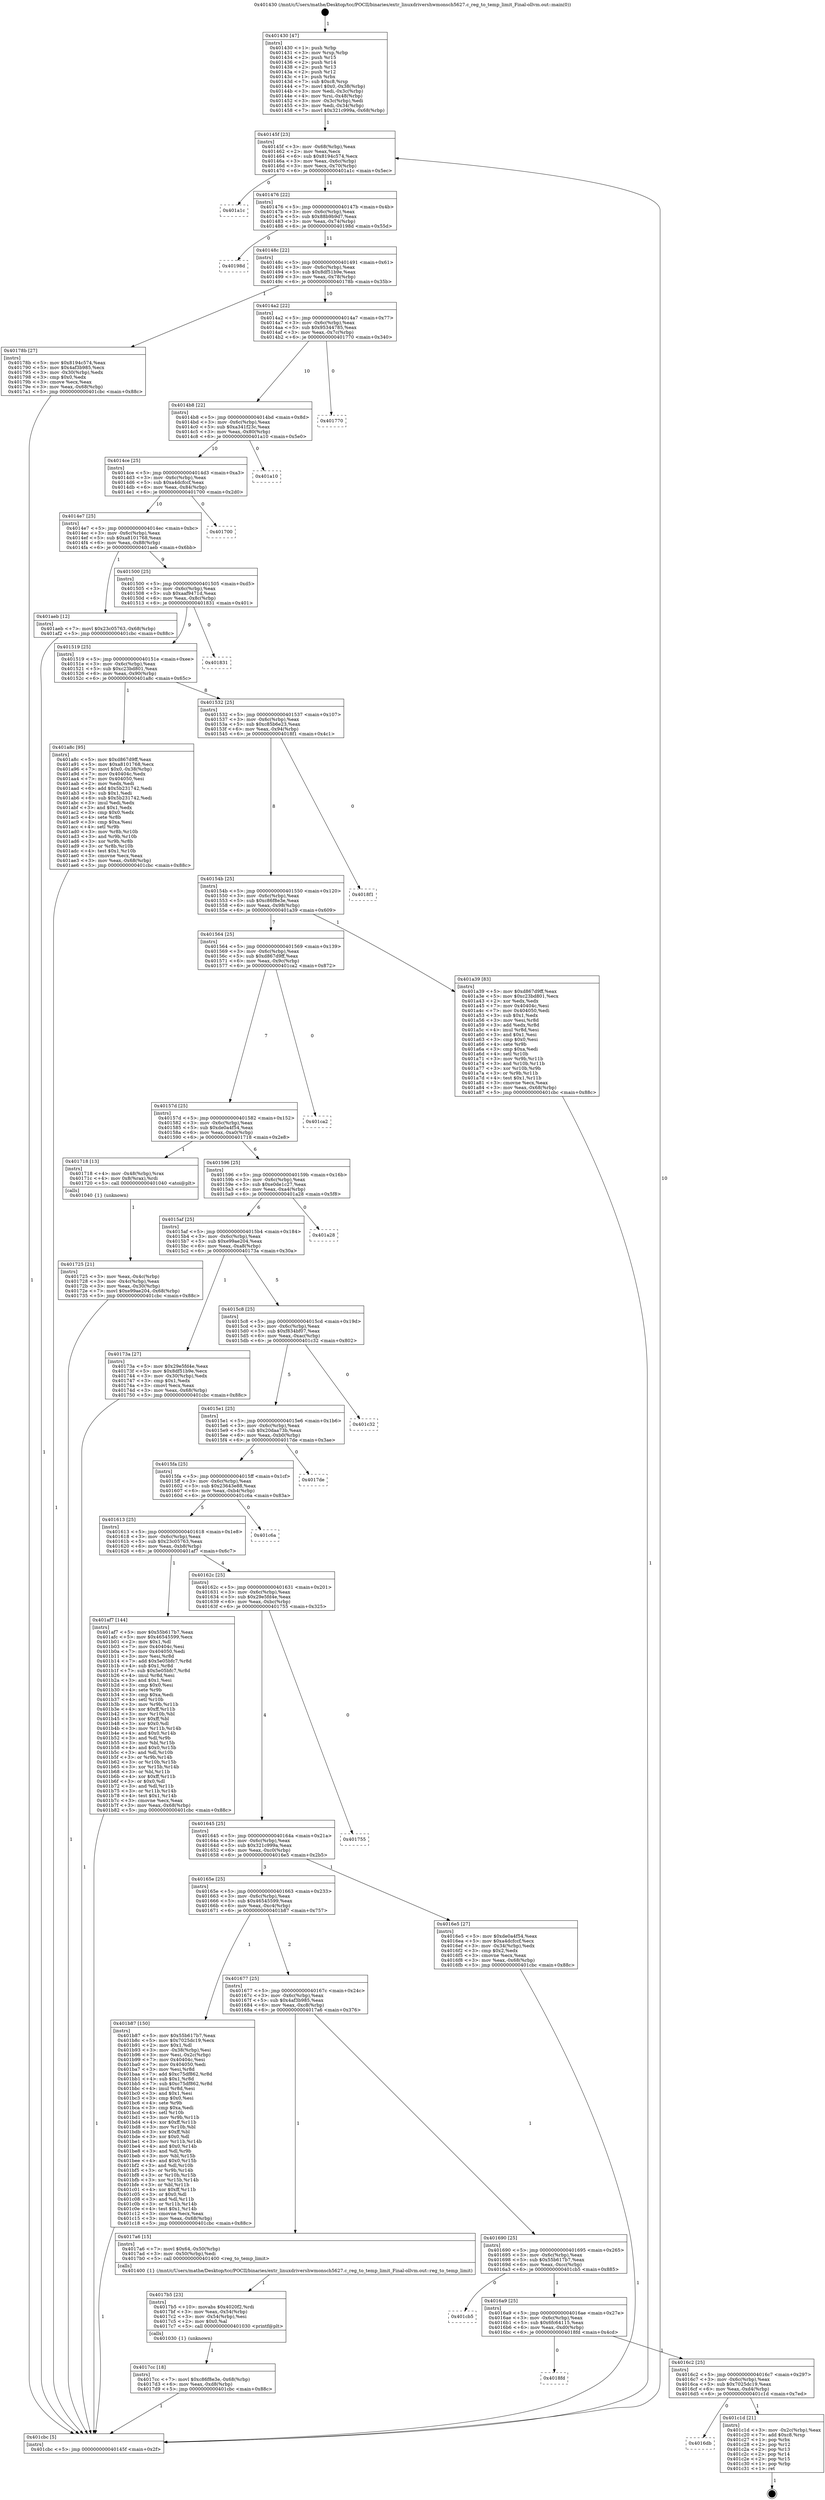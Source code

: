 digraph "0x401430" {
  label = "0x401430 (/mnt/c/Users/mathe/Desktop/tcc/POCII/binaries/extr_linuxdrivershwmonsch5627.c_reg_to_temp_limit_Final-ollvm.out::main(0))"
  labelloc = "t"
  node[shape=record]

  Entry [label="",width=0.3,height=0.3,shape=circle,fillcolor=black,style=filled]
  "0x40145f" [label="{
     0x40145f [23]\l
     | [instrs]\l
     &nbsp;&nbsp;0x40145f \<+3\>: mov -0x68(%rbp),%eax\l
     &nbsp;&nbsp;0x401462 \<+2\>: mov %eax,%ecx\l
     &nbsp;&nbsp;0x401464 \<+6\>: sub $0x8194c574,%ecx\l
     &nbsp;&nbsp;0x40146a \<+3\>: mov %eax,-0x6c(%rbp)\l
     &nbsp;&nbsp;0x40146d \<+3\>: mov %ecx,-0x70(%rbp)\l
     &nbsp;&nbsp;0x401470 \<+6\>: je 0000000000401a1c \<main+0x5ec\>\l
  }"]
  "0x401a1c" [label="{
     0x401a1c\l
  }", style=dashed]
  "0x401476" [label="{
     0x401476 [22]\l
     | [instrs]\l
     &nbsp;&nbsp;0x401476 \<+5\>: jmp 000000000040147b \<main+0x4b\>\l
     &nbsp;&nbsp;0x40147b \<+3\>: mov -0x6c(%rbp),%eax\l
     &nbsp;&nbsp;0x40147e \<+5\>: sub $0x88b9b9d7,%eax\l
     &nbsp;&nbsp;0x401483 \<+3\>: mov %eax,-0x74(%rbp)\l
     &nbsp;&nbsp;0x401486 \<+6\>: je 000000000040198d \<main+0x55d\>\l
  }"]
  Exit [label="",width=0.3,height=0.3,shape=circle,fillcolor=black,style=filled,peripheries=2]
  "0x40198d" [label="{
     0x40198d\l
  }", style=dashed]
  "0x40148c" [label="{
     0x40148c [22]\l
     | [instrs]\l
     &nbsp;&nbsp;0x40148c \<+5\>: jmp 0000000000401491 \<main+0x61\>\l
     &nbsp;&nbsp;0x401491 \<+3\>: mov -0x6c(%rbp),%eax\l
     &nbsp;&nbsp;0x401494 \<+5\>: sub $0x8df51b9e,%eax\l
     &nbsp;&nbsp;0x401499 \<+3\>: mov %eax,-0x78(%rbp)\l
     &nbsp;&nbsp;0x40149c \<+6\>: je 000000000040178b \<main+0x35b\>\l
  }"]
  "0x4016db" [label="{
     0x4016db\l
  }", style=dashed]
  "0x40178b" [label="{
     0x40178b [27]\l
     | [instrs]\l
     &nbsp;&nbsp;0x40178b \<+5\>: mov $0x8194c574,%eax\l
     &nbsp;&nbsp;0x401790 \<+5\>: mov $0x4af3b985,%ecx\l
     &nbsp;&nbsp;0x401795 \<+3\>: mov -0x30(%rbp),%edx\l
     &nbsp;&nbsp;0x401798 \<+3\>: cmp $0x0,%edx\l
     &nbsp;&nbsp;0x40179b \<+3\>: cmove %ecx,%eax\l
     &nbsp;&nbsp;0x40179e \<+3\>: mov %eax,-0x68(%rbp)\l
     &nbsp;&nbsp;0x4017a1 \<+5\>: jmp 0000000000401cbc \<main+0x88c\>\l
  }"]
  "0x4014a2" [label="{
     0x4014a2 [22]\l
     | [instrs]\l
     &nbsp;&nbsp;0x4014a2 \<+5\>: jmp 00000000004014a7 \<main+0x77\>\l
     &nbsp;&nbsp;0x4014a7 \<+3\>: mov -0x6c(%rbp),%eax\l
     &nbsp;&nbsp;0x4014aa \<+5\>: sub $0x95344785,%eax\l
     &nbsp;&nbsp;0x4014af \<+3\>: mov %eax,-0x7c(%rbp)\l
     &nbsp;&nbsp;0x4014b2 \<+6\>: je 0000000000401770 \<main+0x340\>\l
  }"]
  "0x401c1d" [label="{
     0x401c1d [21]\l
     | [instrs]\l
     &nbsp;&nbsp;0x401c1d \<+3\>: mov -0x2c(%rbp),%eax\l
     &nbsp;&nbsp;0x401c20 \<+7\>: add $0xc8,%rsp\l
     &nbsp;&nbsp;0x401c27 \<+1\>: pop %rbx\l
     &nbsp;&nbsp;0x401c28 \<+2\>: pop %r12\l
     &nbsp;&nbsp;0x401c2a \<+2\>: pop %r13\l
     &nbsp;&nbsp;0x401c2c \<+2\>: pop %r14\l
     &nbsp;&nbsp;0x401c2e \<+2\>: pop %r15\l
     &nbsp;&nbsp;0x401c30 \<+1\>: pop %rbp\l
     &nbsp;&nbsp;0x401c31 \<+1\>: ret\l
  }"]
  "0x401770" [label="{
     0x401770\l
  }", style=dashed]
  "0x4014b8" [label="{
     0x4014b8 [22]\l
     | [instrs]\l
     &nbsp;&nbsp;0x4014b8 \<+5\>: jmp 00000000004014bd \<main+0x8d\>\l
     &nbsp;&nbsp;0x4014bd \<+3\>: mov -0x6c(%rbp),%eax\l
     &nbsp;&nbsp;0x4014c0 \<+5\>: sub $0xa341f23c,%eax\l
     &nbsp;&nbsp;0x4014c5 \<+3\>: mov %eax,-0x80(%rbp)\l
     &nbsp;&nbsp;0x4014c8 \<+6\>: je 0000000000401a10 \<main+0x5e0\>\l
  }"]
  "0x4016c2" [label="{
     0x4016c2 [25]\l
     | [instrs]\l
     &nbsp;&nbsp;0x4016c2 \<+5\>: jmp 00000000004016c7 \<main+0x297\>\l
     &nbsp;&nbsp;0x4016c7 \<+3\>: mov -0x6c(%rbp),%eax\l
     &nbsp;&nbsp;0x4016ca \<+5\>: sub $0x7025dc19,%eax\l
     &nbsp;&nbsp;0x4016cf \<+6\>: mov %eax,-0xd4(%rbp)\l
     &nbsp;&nbsp;0x4016d5 \<+6\>: je 0000000000401c1d \<main+0x7ed\>\l
  }"]
  "0x401a10" [label="{
     0x401a10\l
  }", style=dashed]
  "0x4014ce" [label="{
     0x4014ce [25]\l
     | [instrs]\l
     &nbsp;&nbsp;0x4014ce \<+5\>: jmp 00000000004014d3 \<main+0xa3\>\l
     &nbsp;&nbsp;0x4014d3 \<+3\>: mov -0x6c(%rbp),%eax\l
     &nbsp;&nbsp;0x4014d6 \<+5\>: sub $0xa4dcfccf,%eax\l
     &nbsp;&nbsp;0x4014db \<+6\>: mov %eax,-0x84(%rbp)\l
     &nbsp;&nbsp;0x4014e1 \<+6\>: je 0000000000401700 \<main+0x2d0\>\l
  }"]
  "0x4018fd" [label="{
     0x4018fd\l
  }", style=dashed]
  "0x401700" [label="{
     0x401700\l
  }", style=dashed]
  "0x4014e7" [label="{
     0x4014e7 [25]\l
     | [instrs]\l
     &nbsp;&nbsp;0x4014e7 \<+5\>: jmp 00000000004014ec \<main+0xbc\>\l
     &nbsp;&nbsp;0x4014ec \<+3\>: mov -0x6c(%rbp),%eax\l
     &nbsp;&nbsp;0x4014ef \<+5\>: sub $0xa8101768,%eax\l
     &nbsp;&nbsp;0x4014f4 \<+6\>: mov %eax,-0x88(%rbp)\l
     &nbsp;&nbsp;0x4014fa \<+6\>: je 0000000000401aeb \<main+0x6bb\>\l
  }"]
  "0x4016a9" [label="{
     0x4016a9 [25]\l
     | [instrs]\l
     &nbsp;&nbsp;0x4016a9 \<+5\>: jmp 00000000004016ae \<main+0x27e\>\l
     &nbsp;&nbsp;0x4016ae \<+3\>: mov -0x6c(%rbp),%eax\l
     &nbsp;&nbsp;0x4016b1 \<+5\>: sub $0x6fc64115,%eax\l
     &nbsp;&nbsp;0x4016b6 \<+6\>: mov %eax,-0xd0(%rbp)\l
     &nbsp;&nbsp;0x4016bc \<+6\>: je 00000000004018fd \<main+0x4cd\>\l
  }"]
  "0x401aeb" [label="{
     0x401aeb [12]\l
     | [instrs]\l
     &nbsp;&nbsp;0x401aeb \<+7\>: movl $0x23c05763,-0x68(%rbp)\l
     &nbsp;&nbsp;0x401af2 \<+5\>: jmp 0000000000401cbc \<main+0x88c\>\l
  }"]
  "0x401500" [label="{
     0x401500 [25]\l
     | [instrs]\l
     &nbsp;&nbsp;0x401500 \<+5\>: jmp 0000000000401505 \<main+0xd5\>\l
     &nbsp;&nbsp;0x401505 \<+3\>: mov -0x6c(%rbp),%eax\l
     &nbsp;&nbsp;0x401508 \<+5\>: sub $0xaaf9471d,%eax\l
     &nbsp;&nbsp;0x40150d \<+6\>: mov %eax,-0x8c(%rbp)\l
     &nbsp;&nbsp;0x401513 \<+6\>: je 0000000000401831 \<main+0x401\>\l
  }"]
  "0x401cb5" [label="{
     0x401cb5\l
  }", style=dashed]
  "0x401831" [label="{
     0x401831\l
  }", style=dashed]
  "0x401519" [label="{
     0x401519 [25]\l
     | [instrs]\l
     &nbsp;&nbsp;0x401519 \<+5\>: jmp 000000000040151e \<main+0xee\>\l
     &nbsp;&nbsp;0x40151e \<+3\>: mov -0x6c(%rbp),%eax\l
     &nbsp;&nbsp;0x401521 \<+5\>: sub $0xc23bd801,%eax\l
     &nbsp;&nbsp;0x401526 \<+6\>: mov %eax,-0x90(%rbp)\l
     &nbsp;&nbsp;0x40152c \<+6\>: je 0000000000401a8c \<main+0x65c\>\l
  }"]
  "0x4017cc" [label="{
     0x4017cc [18]\l
     | [instrs]\l
     &nbsp;&nbsp;0x4017cc \<+7\>: movl $0xc86f8e3e,-0x68(%rbp)\l
     &nbsp;&nbsp;0x4017d3 \<+6\>: mov %eax,-0xd8(%rbp)\l
     &nbsp;&nbsp;0x4017d9 \<+5\>: jmp 0000000000401cbc \<main+0x88c\>\l
  }"]
  "0x401a8c" [label="{
     0x401a8c [95]\l
     | [instrs]\l
     &nbsp;&nbsp;0x401a8c \<+5\>: mov $0xd867d9ff,%eax\l
     &nbsp;&nbsp;0x401a91 \<+5\>: mov $0xa8101768,%ecx\l
     &nbsp;&nbsp;0x401a96 \<+7\>: movl $0x0,-0x38(%rbp)\l
     &nbsp;&nbsp;0x401a9d \<+7\>: mov 0x40404c,%edx\l
     &nbsp;&nbsp;0x401aa4 \<+7\>: mov 0x404050,%esi\l
     &nbsp;&nbsp;0x401aab \<+2\>: mov %edx,%edi\l
     &nbsp;&nbsp;0x401aad \<+6\>: add $0x5b231742,%edi\l
     &nbsp;&nbsp;0x401ab3 \<+3\>: sub $0x1,%edi\l
     &nbsp;&nbsp;0x401ab6 \<+6\>: sub $0x5b231742,%edi\l
     &nbsp;&nbsp;0x401abc \<+3\>: imul %edi,%edx\l
     &nbsp;&nbsp;0x401abf \<+3\>: and $0x1,%edx\l
     &nbsp;&nbsp;0x401ac2 \<+3\>: cmp $0x0,%edx\l
     &nbsp;&nbsp;0x401ac5 \<+4\>: sete %r8b\l
     &nbsp;&nbsp;0x401ac9 \<+3\>: cmp $0xa,%esi\l
     &nbsp;&nbsp;0x401acc \<+4\>: setl %r9b\l
     &nbsp;&nbsp;0x401ad0 \<+3\>: mov %r8b,%r10b\l
     &nbsp;&nbsp;0x401ad3 \<+3\>: and %r9b,%r10b\l
     &nbsp;&nbsp;0x401ad6 \<+3\>: xor %r9b,%r8b\l
     &nbsp;&nbsp;0x401ad9 \<+3\>: or %r8b,%r10b\l
     &nbsp;&nbsp;0x401adc \<+4\>: test $0x1,%r10b\l
     &nbsp;&nbsp;0x401ae0 \<+3\>: cmovne %ecx,%eax\l
     &nbsp;&nbsp;0x401ae3 \<+3\>: mov %eax,-0x68(%rbp)\l
     &nbsp;&nbsp;0x401ae6 \<+5\>: jmp 0000000000401cbc \<main+0x88c\>\l
  }"]
  "0x401532" [label="{
     0x401532 [25]\l
     | [instrs]\l
     &nbsp;&nbsp;0x401532 \<+5\>: jmp 0000000000401537 \<main+0x107\>\l
     &nbsp;&nbsp;0x401537 \<+3\>: mov -0x6c(%rbp),%eax\l
     &nbsp;&nbsp;0x40153a \<+5\>: sub $0xc85b6e23,%eax\l
     &nbsp;&nbsp;0x40153f \<+6\>: mov %eax,-0x94(%rbp)\l
     &nbsp;&nbsp;0x401545 \<+6\>: je 00000000004018f1 \<main+0x4c1\>\l
  }"]
  "0x4017b5" [label="{
     0x4017b5 [23]\l
     | [instrs]\l
     &nbsp;&nbsp;0x4017b5 \<+10\>: movabs $0x4020f2,%rdi\l
     &nbsp;&nbsp;0x4017bf \<+3\>: mov %eax,-0x54(%rbp)\l
     &nbsp;&nbsp;0x4017c2 \<+3\>: mov -0x54(%rbp),%esi\l
     &nbsp;&nbsp;0x4017c5 \<+2\>: mov $0x0,%al\l
     &nbsp;&nbsp;0x4017c7 \<+5\>: call 0000000000401030 \<printf@plt\>\l
     | [calls]\l
     &nbsp;&nbsp;0x401030 \{1\} (unknown)\l
  }"]
  "0x4018f1" [label="{
     0x4018f1\l
  }", style=dashed]
  "0x40154b" [label="{
     0x40154b [25]\l
     | [instrs]\l
     &nbsp;&nbsp;0x40154b \<+5\>: jmp 0000000000401550 \<main+0x120\>\l
     &nbsp;&nbsp;0x401550 \<+3\>: mov -0x6c(%rbp),%eax\l
     &nbsp;&nbsp;0x401553 \<+5\>: sub $0xc86f8e3e,%eax\l
     &nbsp;&nbsp;0x401558 \<+6\>: mov %eax,-0x98(%rbp)\l
     &nbsp;&nbsp;0x40155e \<+6\>: je 0000000000401a39 \<main+0x609\>\l
  }"]
  "0x401690" [label="{
     0x401690 [25]\l
     | [instrs]\l
     &nbsp;&nbsp;0x401690 \<+5\>: jmp 0000000000401695 \<main+0x265\>\l
     &nbsp;&nbsp;0x401695 \<+3\>: mov -0x6c(%rbp),%eax\l
     &nbsp;&nbsp;0x401698 \<+5\>: sub $0x55b617b7,%eax\l
     &nbsp;&nbsp;0x40169d \<+6\>: mov %eax,-0xcc(%rbp)\l
     &nbsp;&nbsp;0x4016a3 \<+6\>: je 0000000000401cb5 \<main+0x885\>\l
  }"]
  "0x401a39" [label="{
     0x401a39 [83]\l
     | [instrs]\l
     &nbsp;&nbsp;0x401a39 \<+5\>: mov $0xd867d9ff,%eax\l
     &nbsp;&nbsp;0x401a3e \<+5\>: mov $0xc23bd801,%ecx\l
     &nbsp;&nbsp;0x401a43 \<+2\>: xor %edx,%edx\l
     &nbsp;&nbsp;0x401a45 \<+7\>: mov 0x40404c,%esi\l
     &nbsp;&nbsp;0x401a4c \<+7\>: mov 0x404050,%edi\l
     &nbsp;&nbsp;0x401a53 \<+3\>: sub $0x1,%edx\l
     &nbsp;&nbsp;0x401a56 \<+3\>: mov %esi,%r8d\l
     &nbsp;&nbsp;0x401a59 \<+3\>: add %edx,%r8d\l
     &nbsp;&nbsp;0x401a5c \<+4\>: imul %r8d,%esi\l
     &nbsp;&nbsp;0x401a60 \<+3\>: and $0x1,%esi\l
     &nbsp;&nbsp;0x401a63 \<+3\>: cmp $0x0,%esi\l
     &nbsp;&nbsp;0x401a66 \<+4\>: sete %r9b\l
     &nbsp;&nbsp;0x401a6a \<+3\>: cmp $0xa,%edi\l
     &nbsp;&nbsp;0x401a6d \<+4\>: setl %r10b\l
     &nbsp;&nbsp;0x401a71 \<+3\>: mov %r9b,%r11b\l
     &nbsp;&nbsp;0x401a74 \<+3\>: and %r10b,%r11b\l
     &nbsp;&nbsp;0x401a77 \<+3\>: xor %r10b,%r9b\l
     &nbsp;&nbsp;0x401a7a \<+3\>: or %r9b,%r11b\l
     &nbsp;&nbsp;0x401a7d \<+4\>: test $0x1,%r11b\l
     &nbsp;&nbsp;0x401a81 \<+3\>: cmovne %ecx,%eax\l
     &nbsp;&nbsp;0x401a84 \<+3\>: mov %eax,-0x68(%rbp)\l
     &nbsp;&nbsp;0x401a87 \<+5\>: jmp 0000000000401cbc \<main+0x88c\>\l
  }"]
  "0x401564" [label="{
     0x401564 [25]\l
     | [instrs]\l
     &nbsp;&nbsp;0x401564 \<+5\>: jmp 0000000000401569 \<main+0x139\>\l
     &nbsp;&nbsp;0x401569 \<+3\>: mov -0x6c(%rbp),%eax\l
     &nbsp;&nbsp;0x40156c \<+5\>: sub $0xd867d9ff,%eax\l
     &nbsp;&nbsp;0x401571 \<+6\>: mov %eax,-0x9c(%rbp)\l
     &nbsp;&nbsp;0x401577 \<+6\>: je 0000000000401ca2 \<main+0x872\>\l
  }"]
  "0x4017a6" [label="{
     0x4017a6 [15]\l
     | [instrs]\l
     &nbsp;&nbsp;0x4017a6 \<+7\>: movl $0x64,-0x50(%rbp)\l
     &nbsp;&nbsp;0x4017ad \<+3\>: mov -0x50(%rbp),%edi\l
     &nbsp;&nbsp;0x4017b0 \<+5\>: call 0000000000401400 \<reg_to_temp_limit\>\l
     | [calls]\l
     &nbsp;&nbsp;0x401400 \{1\} (/mnt/c/Users/mathe/Desktop/tcc/POCII/binaries/extr_linuxdrivershwmonsch5627.c_reg_to_temp_limit_Final-ollvm.out::reg_to_temp_limit)\l
  }"]
  "0x401ca2" [label="{
     0x401ca2\l
  }", style=dashed]
  "0x40157d" [label="{
     0x40157d [25]\l
     | [instrs]\l
     &nbsp;&nbsp;0x40157d \<+5\>: jmp 0000000000401582 \<main+0x152\>\l
     &nbsp;&nbsp;0x401582 \<+3\>: mov -0x6c(%rbp),%eax\l
     &nbsp;&nbsp;0x401585 \<+5\>: sub $0xde0a4f54,%eax\l
     &nbsp;&nbsp;0x40158a \<+6\>: mov %eax,-0xa0(%rbp)\l
     &nbsp;&nbsp;0x401590 \<+6\>: je 0000000000401718 \<main+0x2e8\>\l
  }"]
  "0x401677" [label="{
     0x401677 [25]\l
     | [instrs]\l
     &nbsp;&nbsp;0x401677 \<+5\>: jmp 000000000040167c \<main+0x24c\>\l
     &nbsp;&nbsp;0x40167c \<+3\>: mov -0x6c(%rbp),%eax\l
     &nbsp;&nbsp;0x40167f \<+5\>: sub $0x4af3b985,%eax\l
     &nbsp;&nbsp;0x401684 \<+6\>: mov %eax,-0xc8(%rbp)\l
     &nbsp;&nbsp;0x40168a \<+6\>: je 00000000004017a6 \<main+0x376\>\l
  }"]
  "0x401718" [label="{
     0x401718 [13]\l
     | [instrs]\l
     &nbsp;&nbsp;0x401718 \<+4\>: mov -0x48(%rbp),%rax\l
     &nbsp;&nbsp;0x40171c \<+4\>: mov 0x8(%rax),%rdi\l
     &nbsp;&nbsp;0x401720 \<+5\>: call 0000000000401040 \<atoi@plt\>\l
     | [calls]\l
     &nbsp;&nbsp;0x401040 \{1\} (unknown)\l
  }"]
  "0x401596" [label="{
     0x401596 [25]\l
     | [instrs]\l
     &nbsp;&nbsp;0x401596 \<+5\>: jmp 000000000040159b \<main+0x16b\>\l
     &nbsp;&nbsp;0x40159b \<+3\>: mov -0x6c(%rbp),%eax\l
     &nbsp;&nbsp;0x40159e \<+5\>: sub $0xe0de1c27,%eax\l
     &nbsp;&nbsp;0x4015a3 \<+6\>: mov %eax,-0xa4(%rbp)\l
     &nbsp;&nbsp;0x4015a9 \<+6\>: je 0000000000401a28 \<main+0x5f8\>\l
  }"]
  "0x401b87" [label="{
     0x401b87 [150]\l
     | [instrs]\l
     &nbsp;&nbsp;0x401b87 \<+5\>: mov $0x55b617b7,%eax\l
     &nbsp;&nbsp;0x401b8c \<+5\>: mov $0x7025dc19,%ecx\l
     &nbsp;&nbsp;0x401b91 \<+2\>: mov $0x1,%dl\l
     &nbsp;&nbsp;0x401b93 \<+3\>: mov -0x38(%rbp),%esi\l
     &nbsp;&nbsp;0x401b96 \<+3\>: mov %esi,-0x2c(%rbp)\l
     &nbsp;&nbsp;0x401b99 \<+7\>: mov 0x40404c,%esi\l
     &nbsp;&nbsp;0x401ba0 \<+7\>: mov 0x404050,%edi\l
     &nbsp;&nbsp;0x401ba7 \<+3\>: mov %esi,%r8d\l
     &nbsp;&nbsp;0x401baa \<+7\>: add $0xc75df862,%r8d\l
     &nbsp;&nbsp;0x401bb1 \<+4\>: sub $0x1,%r8d\l
     &nbsp;&nbsp;0x401bb5 \<+7\>: sub $0xc75df862,%r8d\l
     &nbsp;&nbsp;0x401bbc \<+4\>: imul %r8d,%esi\l
     &nbsp;&nbsp;0x401bc0 \<+3\>: and $0x1,%esi\l
     &nbsp;&nbsp;0x401bc3 \<+3\>: cmp $0x0,%esi\l
     &nbsp;&nbsp;0x401bc6 \<+4\>: sete %r9b\l
     &nbsp;&nbsp;0x401bca \<+3\>: cmp $0xa,%edi\l
     &nbsp;&nbsp;0x401bcd \<+4\>: setl %r10b\l
     &nbsp;&nbsp;0x401bd1 \<+3\>: mov %r9b,%r11b\l
     &nbsp;&nbsp;0x401bd4 \<+4\>: xor $0xff,%r11b\l
     &nbsp;&nbsp;0x401bd8 \<+3\>: mov %r10b,%bl\l
     &nbsp;&nbsp;0x401bdb \<+3\>: xor $0xff,%bl\l
     &nbsp;&nbsp;0x401bde \<+3\>: xor $0x0,%dl\l
     &nbsp;&nbsp;0x401be1 \<+3\>: mov %r11b,%r14b\l
     &nbsp;&nbsp;0x401be4 \<+4\>: and $0x0,%r14b\l
     &nbsp;&nbsp;0x401be8 \<+3\>: and %dl,%r9b\l
     &nbsp;&nbsp;0x401beb \<+3\>: mov %bl,%r15b\l
     &nbsp;&nbsp;0x401bee \<+4\>: and $0x0,%r15b\l
     &nbsp;&nbsp;0x401bf2 \<+3\>: and %dl,%r10b\l
     &nbsp;&nbsp;0x401bf5 \<+3\>: or %r9b,%r14b\l
     &nbsp;&nbsp;0x401bf8 \<+3\>: or %r10b,%r15b\l
     &nbsp;&nbsp;0x401bfb \<+3\>: xor %r15b,%r14b\l
     &nbsp;&nbsp;0x401bfe \<+3\>: or %bl,%r11b\l
     &nbsp;&nbsp;0x401c01 \<+4\>: xor $0xff,%r11b\l
     &nbsp;&nbsp;0x401c05 \<+3\>: or $0x0,%dl\l
     &nbsp;&nbsp;0x401c08 \<+3\>: and %dl,%r11b\l
     &nbsp;&nbsp;0x401c0b \<+3\>: or %r11b,%r14b\l
     &nbsp;&nbsp;0x401c0e \<+4\>: test $0x1,%r14b\l
     &nbsp;&nbsp;0x401c12 \<+3\>: cmovne %ecx,%eax\l
     &nbsp;&nbsp;0x401c15 \<+3\>: mov %eax,-0x68(%rbp)\l
     &nbsp;&nbsp;0x401c18 \<+5\>: jmp 0000000000401cbc \<main+0x88c\>\l
  }"]
  "0x401a28" [label="{
     0x401a28\l
  }", style=dashed]
  "0x4015af" [label="{
     0x4015af [25]\l
     | [instrs]\l
     &nbsp;&nbsp;0x4015af \<+5\>: jmp 00000000004015b4 \<main+0x184\>\l
     &nbsp;&nbsp;0x4015b4 \<+3\>: mov -0x6c(%rbp),%eax\l
     &nbsp;&nbsp;0x4015b7 \<+5\>: sub $0xe99ae204,%eax\l
     &nbsp;&nbsp;0x4015bc \<+6\>: mov %eax,-0xa8(%rbp)\l
     &nbsp;&nbsp;0x4015c2 \<+6\>: je 000000000040173a \<main+0x30a\>\l
  }"]
  "0x401725" [label="{
     0x401725 [21]\l
     | [instrs]\l
     &nbsp;&nbsp;0x401725 \<+3\>: mov %eax,-0x4c(%rbp)\l
     &nbsp;&nbsp;0x401728 \<+3\>: mov -0x4c(%rbp),%eax\l
     &nbsp;&nbsp;0x40172b \<+3\>: mov %eax,-0x30(%rbp)\l
     &nbsp;&nbsp;0x40172e \<+7\>: movl $0xe99ae204,-0x68(%rbp)\l
     &nbsp;&nbsp;0x401735 \<+5\>: jmp 0000000000401cbc \<main+0x88c\>\l
  }"]
  "0x40173a" [label="{
     0x40173a [27]\l
     | [instrs]\l
     &nbsp;&nbsp;0x40173a \<+5\>: mov $0x29e5fd4e,%eax\l
     &nbsp;&nbsp;0x40173f \<+5\>: mov $0x8df51b9e,%ecx\l
     &nbsp;&nbsp;0x401744 \<+3\>: mov -0x30(%rbp),%edx\l
     &nbsp;&nbsp;0x401747 \<+3\>: cmp $0x1,%edx\l
     &nbsp;&nbsp;0x40174a \<+3\>: cmovl %ecx,%eax\l
     &nbsp;&nbsp;0x40174d \<+3\>: mov %eax,-0x68(%rbp)\l
     &nbsp;&nbsp;0x401750 \<+5\>: jmp 0000000000401cbc \<main+0x88c\>\l
  }"]
  "0x4015c8" [label="{
     0x4015c8 [25]\l
     | [instrs]\l
     &nbsp;&nbsp;0x4015c8 \<+5\>: jmp 00000000004015cd \<main+0x19d\>\l
     &nbsp;&nbsp;0x4015cd \<+3\>: mov -0x6c(%rbp),%eax\l
     &nbsp;&nbsp;0x4015d0 \<+5\>: sub $0xf834bf07,%eax\l
     &nbsp;&nbsp;0x4015d5 \<+6\>: mov %eax,-0xac(%rbp)\l
     &nbsp;&nbsp;0x4015db \<+6\>: je 0000000000401c32 \<main+0x802\>\l
  }"]
  "0x401430" [label="{
     0x401430 [47]\l
     | [instrs]\l
     &nbsp;&nbsp;0x401430 \<+1\>: push %rbp\l
     &nbsp;&nbsp;0x401431 \<+3\>: mov %rsp,%rbp\l
     &nbsp;&nbsp;0x401434 \<+2\>: push %r15\l
     &nbsp;&nbsp;0x401436 \<+2\>: push %r14\l
     &nbsp;&nbsp;0x401438 \<+2\>: push %r13\l
     &nbsp;&nbsp;0x40143a \<+2\>: push %r12\l
     &nbsp;&nbsp;0x40143c \<+1\>: push %rbx\l
     &nbsp;&nbsp;0x40143d \<+7\>: sub $0xc8,%rsp\l
     &nbsp;&nbsp;0x401444 \<+7\>: movl $0x0,-0x38(%rbp)\l
     &nbsp;&nbsp;0x40144b \<+3\>: mov %edi,-0x3c(%rbp)\l
     &nbsp;&nbsp;0x40144e \<+4\>: mov %rsi,-0x48(%rbp)\l
     &nbsp;&nbsp;0x401452 \<+3\>: mov -0x3c(%rbp),%edi\l
     &nbsp;&nbsp;0x401455 \<+3\>: mov %edi,-0x34(%rbp)\l
     &nbsp;&nbsp;0x401458 \<+7\>: movl $0x321c999a,-0x68(%rbp)\l
  }"]
  "0x401c32" [label="{
     0x401c32\l
  }", style=dashed]
  "0x4015e1" [label="{
     0x4015e1 [25]\l
     | [instrs]\l
     &nbsp;&nbsp;0x4015e1 \<+5\>: jmp 00000000004015e6 \<main+0x1b6\>\l
     &nbsp;&nbsp;0x4015e6 \<+3\>: mov -0x6c(%rbp),%eax\l
     &nbsp;&nbsp;0x4015e9 \<+5\>: sub $0x20daa73b,%eax\l
     &nbsp;&nbsp;0x4015ee \<+6\>: mov %eax,-0xb0(%rbp)\l
     &nbsp;&nbsp;0x4015f4 \<+6\>: je 00000000004017de \<main+0x3ae\>\l
  }"]
  "0x401cbc" [label="{
     0x401cbc [5]\l
     | [instrs]\l
     &nbsp;&nbsp;0x401cbc \<+5\>: jmp 000000000040145f \<main+0x2f\>\l
  }"]
  "0x4017de" [label="{
     0x4017de\l
  }", style=dashed]
  "0x4015fa" [label="{
     0x4015fa [25]\l
     | [instrs]\l
     &nbsp;&nbsp;0x4015fa \<+5\>: jmp 00000000004015ff \<main+0x1cf\>\l
     &nbsp;&nbsp;0x4015ff \<+3\>: mov -0x6c(%rbp),%eax\l
     &nbsp;&nbsp;0x401602 \<+5\>: sub $0x23643e88,%eax\l
     &nbsp;&nbsp;0x401607 \<+6\>: mov %eax,-0xb4(%rbp)\l
     &nbsp;&nbsp;0x40160d \<+6\>: je 0000000000401c6a \<main+0x83a\>\l
  }"]
  "0x40165e" [label="{
     0x40165e [25]\l
     | [instrs]\l
     &nbsp;&nbsp;0x40165e \<+5\>: jmp 0000000000401663 \<main+0x233\>\l
     &nbsp;&nbsp;0x401663 \<+3\>: mov -0x6c(%rbp),%eax\l
     &nbsp;&nbsp;0x401666 \<+5\>: sub $0x46545599,%eax\l
     &nbsp;&nbsp;0x40166b \<+6\>: mov %eax,-0xc4(%rbp)\l
     &nbsp;&nbsp;0x401671 \<+6\>: je 0000000000401b87 \<main+0x757\>\l
  }"]
  "0x401c6a" [label="{
     0x401c6a\l
  }", style=dashed]
  "0x401613" [label="{
     0x401613 [25]\l
     | [instrs]\l
     &nbsp;&nbsp;0x401613 \<+5\>: jmp 0000000000401618 \<main+0x1e8\>\l
     &nbsp;&nbsp;0x401618 \<+3\>: mov -0x6c(%rbp),%eax\l
     &nbsp;&nbsp;0x40161b \<+5\>: sub $0x23c05763,%eax\l
     &nbsp;&nbsp;0x401620 \<+6\>: mov %eax,-0xb8(%rbp)\l
     &nbsp;&nbsp;0x401626 \<+6\>: je 0000000000401af7 \<main+0x6c7\>\l
  }"]
  "0x4016e5" [label="{
     0x4016e5 [27]\l
     | [instrs]\l
     &nbsp;&nbsp;0x4016e5 \<+5\>: mov $0xde0a4f54,%eax\l
     &nbsp;&nbsp;0x4016ea \<+5\>: mov $0xa4dcfccf,%ecx\l
     &nbsp;&nbsp;0x4016ef \<+3\>: mov -0x34(%rbp),%edx\l
     &nbsp;&nbsp;0x4016f2 \<+3\>: cmp $0x2,%edx\l
     &nbsp;&nbsp;0x4016f5 \<+3\>: cmovne %ecx,%eax\l
     &nbsp;&nbsp;0x4016f8 \<+3\>: mov %eax,-0x68(%rbp)\l
     &nbsp;&nbsp;0x4016fb \<+5\>: jmp 0000000000401cbc \<main+0x88c\>\l
  }"]
  "0x401af7" [label="{
     0x401af7 [144]\l
     | [instrs]\l
     &nbsp;&nbsp;0x401af7 \<+5\>: mov $0x55b617b7,%eax\l
     &nbsp;&nbsp;0x401afc \<+5\>: mov $0x46545599,%ecx\l
     &nbsp;&nbsp;0x401b01 \<+2\>: mov $0x1,%dl\l
     &nbsp;&nbsp;0x401b03 \<+7\>: mov 0x40404c,%esi\l
     &nbsp;&nbsp;0x401b0a \<+7\>: mov 0x404050,%edi\l
     &nbsp;&nbsp;0x401b11 \<+3\>: mov %esi,%r8d\l
     &nbsp;&nbsp;0x401b14 \<+7\>: add $0x5e05bfc7,%r8d\l
     &nbsp;&nbsp;0x401b1b \<+4\>: sub $0x1,%r8d\l
     &nbsp;&nbsp;0x401b1f \<+7\>: sub $0x5e05bfc7,%r8d\l
     &nbsp;&nbsp;0x401b26 \<+4\>: imul %r8d,%esi\l
     &nbsp;&nbsp;0x401b2a \<+3\>: and $0x1,%esi\l
     &nbsp;&nbsp;0x401b2d \<+3\>: cmp $0x0,%esi\l
     &nbsp;&nbsp;0x401b30 \<+4\>: sete %r9b\l
     &nbsp;&nbsp;0x401b34 \<+3\>: cmp $0xa,%edi\l
     &nbsp;&nbsp;0x401b37 \<+4\>: setl %r10b\l
     &nbsp;&nbsp;0x401b3b \<+3\>: mov %r9b,%r11b\l
     &nbsp;&nbsp;0x401b3e \<+4\>: xor $0xff,%r11b\l
     &nbsp;&nbsp;0x401b42 \<+3\>: mov %r10b,%bl\l
     &nbsp;&nbsp;0x401b45 \<+3\>: xor $0xff,%bl\l
     &nbsp;&nbsp;0x401b48 \<+3\>: xor $0x0,%dl\l
     &nbsp;&nbsp;0x401b4b \<+3\>: mov %r11b,%r14b\l
     &nbsp;&nbsp;0x401b4e \<+4\>: and $0x0,%r14b\l
     &nbsp;&nbsp;0x401b52 \<+3\>: and %dl,%r9b\l
     &nbsp;&nbsp;0x401b55 \<+3\>: mov %bl,%r15b\l
     &nbsp;&nbsp;0x401b58 \<+4\>: and $0x0,%r15b\l
     &nbsp;&nbsp;0x401b5c \<+3\>: and %dl,%r10b\l
     &nbsp;&nbsp;0x401b5f \<+3\>: or %r9b,%r14b\l
     &nbsp;&nbsp;0x401b62 \<+3\>: or %r10b,%r15b\l
     &nbsp;&nbsp;0x401b65 \<+3\>: xor %r15b,%r14b\l
     &nbsp;&nbsp;0x401b68 \<+3\>: or %bl,%r11b\l
     &nbsp;&nbsp;0x401b6b \<+4\>: xor $0xff,%r11b\l
     &nbsp;&nbsp;0x401b6f \<+3\>: or $0x0,%dl\l
     &nbsp;&nbsp;0x401b72 \<+3\>: and %dl,%r11b\l
     &nbsp;&nbsp;0x401b75 \<+3\>: or %r11b,%r14b\l
     &nbsp;&nbsp;0x401b78 \<+4\>: test $0x1,%r14b\l
     &nbsp;&nbsp;0x401b7c \<+3\>: cmovne %ecx,%eax\l
     &nbsp;&nbsp;0x401b7f \<+3\>: mov %eax,-0x68(%rbp)\l
     &nbsp;&nbsp;0x401b82 \<+5\>: jmp 0000000000401cbc \<main+0x88c\>\l
  }"]
  "0x40162c" [label="{
     0x40162c [25]\l
     | [instrs]\l
     &nbsp;&nbsp;0x40162c \<+5\>: jmp 0000000000401631 \<main+0x201\>\l
     &nbsp;&nbsp;0x401631 \<+3\>: mov -0x6c(%rbp),%eax\l
     &nbsp;&nbsp;0x401634 \<+5\>: sub $0x29e5fd4e,%eax\l
     &nbsp;&nbsp;0x401639 \<+6\>: mov %eax,-0xbc(%rbp)\l
     &nbsp;&nbsp;0x40163f \<+6\>: je 0000000000401755 \<main+0x325\>\l
  }"]
  "0x401645" [label="{
     0x401645 [25]\l
     | [instrs]\l
     &nbsp;&nbsp;0x401645 \<+5\>: jmp 000000000040164a \<main+0x21a\>\l
     &nbsp;&nbsp;0x40164a \<+3\>: mov -0x6c(%rbp),%eax\l
     &nbsp;&nbsp;0x40164d \<+5\>: sub $0x321c999a,%eax\l
     &nbsp;&nbsp;0x401652 \<+6\>: mov %eax,-0xc0(%rbp)\l
     &nbsp;&nbsp;0x401658 \<+6\>: je 00000000004016e5 \<main+0x2b5\>\l
  }"]
  "0x401755" [label="{
     0x401755\l
  }", style=dashed]
  Entry -> "0x401430" [label=" 1"]
  "0x40145f" -> "0x401a1c" [label=" 0"]
  "0x40145f" -> "0x401476" [label=" 11"]
  "0x401c1d" -> Exit [label=" 1"]
  "0x401476" -> "0x40198d" [label=" 0"]
  "0x401476" -> "0x40148c" [label=" 11"]
  "0x4016c2" -> "0x4016db" [label=" 0"]
  "0x40148c" -> "0x40178b" [label=" 1"]
  "0x40148c" -> "0x4014a2" [label=" 10"]
  "0x4016c2" -> "0x401c1d" [label=" 1"]
  "0x4014a2" -> "0x401770" [label=" 0"]
  "0x4014a2" -> "0x4014b8" [label=" 10"]
  "0x4016a9" -> "0x4016c2" [label=" 1"]
  "0x4014b8" -> "0x401a10" [label=" 0"]
  "0x4014b8" -> "0x4014ce" [label=" 10"]
  "0x4016a9" -> "0x4018fd" [label=" 0"]
  "0x4014ce" -> "0x401700" [label=" 0"]
  "0x4014ce" -> "0x4014e7" [label=" 10"]
  "0x401690" -> "0x4016a9" [label=" 1"]
  "0x4014e7" -> "0x401aeb" [label=" 1"]
  "0x4014e7" -> "0x401500" [label=" 9"]
  "0x401690" -> "0x401cb5" [label=" 0"]
  "0x401500" -> "0x401831" [label=" 0"]
  "0x401500" -> "0x401519" [label=" 9"]
  "0x401b87" -> "0x401cbc" [label=" 1"]
  "0x401519" -> "0x401a8c" [label=" 1"]
  "0x401519" -> "0x401532" [label=" 8"]
  "0x401af7" -> "0x401cbc" [label=" 1"]
  "0x401532" -> "0x4018f1" [label=" 0"]
  "0x401532" -> "0x40154b" [label=" 8"]
  "0x401aeb" -> "0x401cbc" [label=" 1"]
  "0x40154b" -> "0x401a39" [label=" 1"]
  "0x40154b" -> "0x401564" [label=" 7"]
  "0x401a8c" -> "0x401cbc" [label=" 1"]
  "0x401564" -> "0x401ca2" [label=" 0"]
  "0x401564" -> "0x40157d" [label=" 7"]
  "0x401a39" -> "0x401cbc" [label=" 1"]
  "0x40157d" -> "0x401718" [label=" 1"]
  "0x40157d" -> "0x401596" [label=" 6"]
  "0x4017b5" -> "0x4017cc" [label=" 1"]
  "0x401596" -> "0x401a28" [label=" 0"]
  "0x401596" -> "0x4015af" [label=" 6"]
  "0x4017a6" -> "0x4017b5" [label=" 1"]
  "0x4015af" -> "0x40173a" [label=" 1"]
  "0x4015af" -> "0x4015c8" [label=" 5"]
  "0x401677" -> "0x4017a6" [label=" 1"]
  "0x4015c8" -> "0x401c32" [label=" 0"]
  "0x4015c8" -> "0x4015e1" [label=" 5"]
  "0x4017cc" -> "0x401cbc" [label=" 1"]
  "0x4015e1" -> "0x4017de" [label=" 0"]
  "0x4015e1" -> "0x4015fa" [label=" 5"]
  "0x40165e" -> "0x401677" [label=" 2"]
  "0x4015fa" -> "0x401c6a" [label=" 0"]
  "0x4015fa" -> "0x401613" [label=" 5"]
  "0x40165e" -> "0x401b87" [label=" 1"]
  "0x401613" -> "0x401af7" [label=" 1"]
  "0x401613" -> "0x40162c" [label=" 4"]
  "0x401677" -> "0x401690" [label=" 1"]
  "0x40162c" -> "0x401755" [label=" 0"]
  "0x40162c" -> "0x401645" [label=" 4"]
  "0x40178b" -> "0x401cbc" [label=" 1"]
  "0x401645" -> "0x4016e5" [label=" 1"]
  "0x401645" -> "0x40165e" [label=" 3"]
  "0x4016e5" -> "0x401cbc" [label=" 1"]
  "0x401430" -> "0x40145f" [label=" 1"]
  "0x401cbc" -> "0x40145f" [label=" 10"]
  "0x401718" -> "0x401725" [label=" 1"]
  "0x401725" -> "0x401cbc" [label=" 1"]
  "0x40173a" -> "0x401cbc" [label=" 1"]
}
